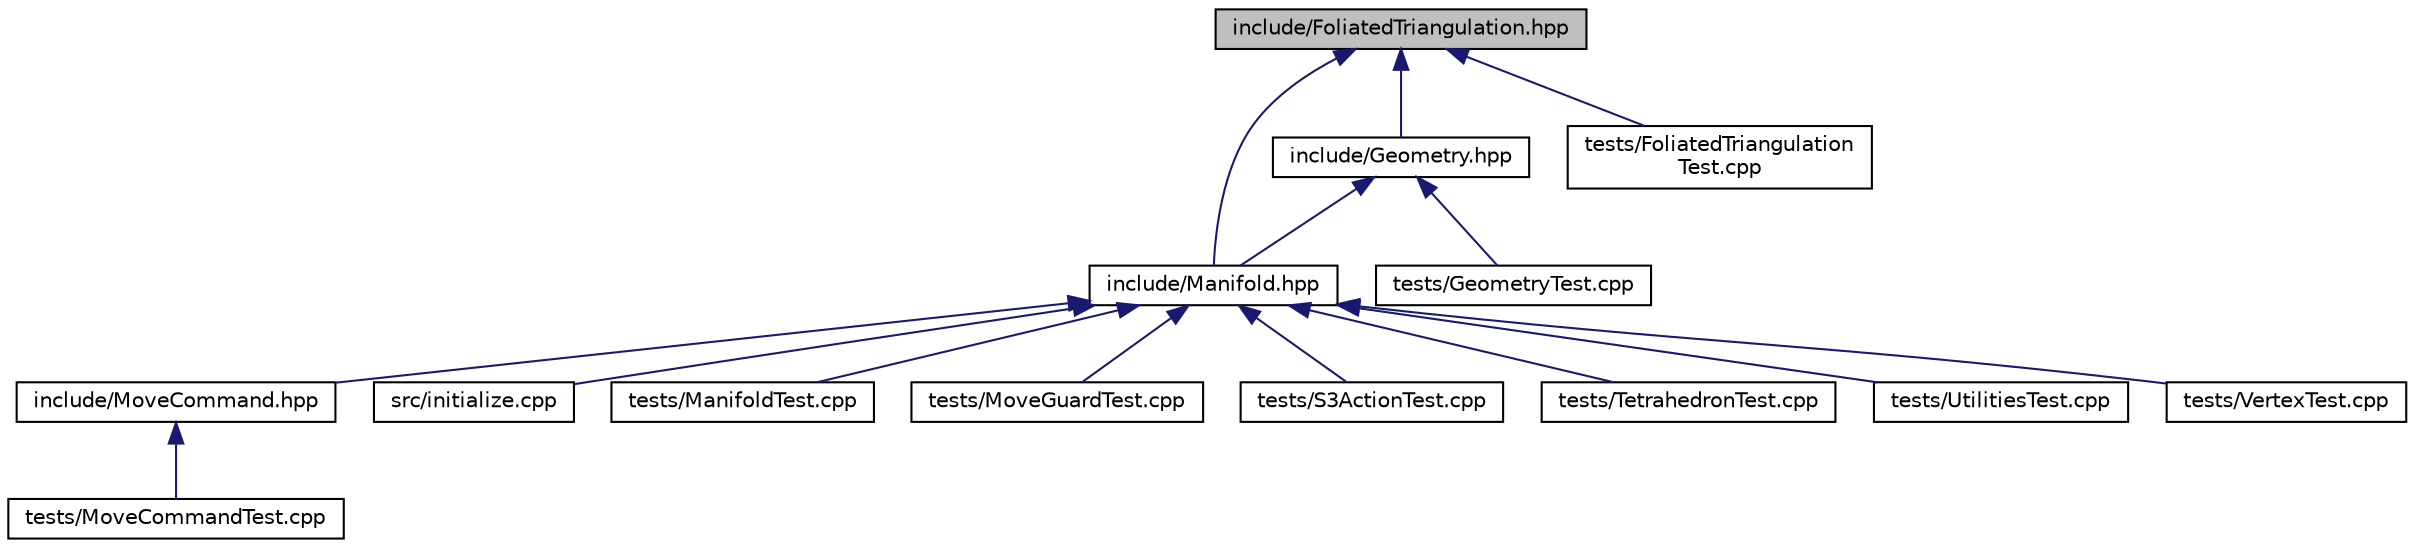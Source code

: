 digraph "include/FoliatedTriangulation.hpp"
{
  edge [fontname="Helvetica",fontsize="10",labelfontname="Helvetica",labelfontsize="10"];
  node [fontname="Helvetica",fontsize="10",shape=record];
  Node24 [label="include/FoliatedTriangulation.hpp",height=0.2,width=0.4,color="black", fillcolor="grey75", style="filled", fontcolor="black"];
  Node24 -> Node25 [dir="back",color="midnightblue",fontsize="10",style="solid",fontname="Helvetica"];
  Node25 [label="include/Geometry.hpp",height=0.2,width=0.4,color="black", fillcolor="white", style="filled",URL="$_geometry_8hpp.html",tooltip="Data structures for geometry. "];
  Node25 -> Node26 [dir="back",color="midnightblue",fontsize="10",style="solid",fontname="Helvetica"];
  Node26 [label="include/Manifold.hpp",height=0.2,width=0.4,color="black", fillcolor="white", style="filled",URL="$_manifold_8hpp.html",tooltip="Data structures for manifolds. "];
  Node26 -> Node27 [dir="back",color="midnightblue",fontsize="10",style="solid",fontname="Helvetica"];
  Node27 [label="include/MoveCommand.hpp",height=0.2,width=0.4,color="black", fillcolor="white", style="filled",URL="$_move_command_8hpp.html",tooltip="Do ergodic moves. "];
  Node27 -> Node28 [dir="back",color="midnightblue",fontsize="10",style="solid",fontname="Helvetica"];
  Node28 [label="tests/MoveCommandTest.cpp",height=0.2,width=0.4,color="black", fillcolor="white", style="filled",URL="$_move_command_test_8cpp.html",tooltip="Tests for moves. "];
  Node26 -> Node29 [dir="back",color="midnightblue",fontsize="10",style="solid",fontname="Helvetica"];
  Node29 [label="src/initialize.cpp",height=0.2,width=0.4,color="black", fillcolor="white", style="filled",URL="$initialize_8cpp.html",tooltip="Generates initial spacetimes. "];
  Node26 -> Node30 [dir="back",color="midnightblue",fontsize="10",style="solid",fontname="Helvetica"];
  Node30 [label="tests/ManifoldTest.cpp",height=0.2,width=0.4,color="black", fillcolor="white", style="filled",URL="$_manifold_test_8cpp.html",tooltip="Tests of new manifold data structure. "];
  Node26 -> Node31 [dir="back",color="midnightblue",fontsize="10",style="solid",fontname="Helvetica"];
  Node31 [label="tests/MoveGuardTest.cpp",height=0.2,width=0.4,color="black", fillcolor="white", style="filled",URL="$_move_guard_test_8cpp.html",tooltip="Tests for MoveGuard RAII. "];
  Node26 -> Node32 [dir="back",color="midnightblue",fontsize="10",style="solid",fontname="Helvetica"];
  Node32 [label="tests/S3ActionTest.cpp",height=0.2,width=0.4,color="black", fillcolor="white", style="filled",URL="$_s3_action_test_8cpp_source.html"];
  Node26 -> Node33 [dir="back",color="midnightblue",fontsize="10",style="solid",fontname="Helvetica"];
  Node33 [label="tests/TetrahedronTest.cpp",height=0.2,width=0.4,color="black", fillcolor="white", style="filled",URL="$_tetrahedron_test_8cpp_source.html"];
  Node26 -> Node34 [dir="back",color="midnightblue",fontsize="10",style="solid",fontname="Helvetica"];
  Node34 [label="tests/UtilitiesTest.cpp",height=0.2,width=0.4,color="black", fillcolor="white", style="filled",URL="$_utilities_test_8cpp.html",tooltip="Tests on utility functions. "];
  Node26 -> Node35 [dir="back",color="midnightblue",fontsize="10",style="solid",fontname="Helvetica"];
  Node35 [label="tests/VertexTest.cpp",height=0.2,width=0.4,color="black", fillcolor="white", style="filled",URL="$_vertex_test_8cpp_source.html"];
  Node25 -> Node36 [dir="back",color="midnightblue",fontsize="10",style="solid",fontname="Helvetica"];
  Node36 [label="tests/GeometryTest.cpp",height=0.2,width=0.4,color="black", fillcolor="white", style="filled",URL="$_geometry_test_8cpp.html",tooltip="Tests of new geometry data structure. "];
  Node24 -> Node26 [dir="back",color="midnightblue",fontsize="10",style="solid",fontname="Helvetica"];
  Node24 -> Node37 [dir="back",color="midnightblue",fontsize="10",style="solid",fontname="Helvetica"];
  Node37 [label="tests/FoliatedTriangulation\lTest.cpp",height=0.2,width=0.4,color="black", fillcolor="white", style="filled",URL="$_foliated_triangulation_test_8cpp.html",tooltip="Tests for foliated triangulations. "];
}
